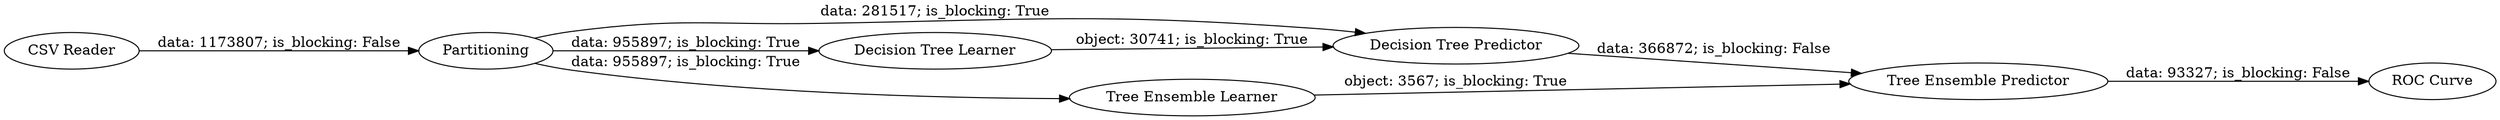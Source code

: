 digraph {
	"-4606554759428149334_14" [label="CSV Reader"]
	"-4606554759428149334_4" [label="Decision Tree Predictor"]
	"-4606554759428149334_5" [label=Partitioning]
	"-4606554759428149334_10" [label="Decision Tree Learner"]
	"-4606554759428149334_15" [label="Tree Ensemble Learner"]
	"-4606554759428149334_17" [label="ROC Curve"]
	"-4606554759428149334_16" [label="Tree Ensemble Predictor"]
	"-4606554759428149334_10" -> "-4606554759428149334_4" [label="object: 30741; is_blocking: True"]
	"-4606554759428149334_14" -> "-4606554759428149334_5" [label="data: 1173807; is_blocking: False"]
	"-4606554759428149334_5" -> "-4606554759428149334_15" [label="data: 955897; is_blocking: True"]
	"-4606554759428149334_15" -> "-4606554759428149334_16" [label="object: 3567; is_blocking: True"]
	"-4606554759428149334_4" -> "-4606554759428149334_16" [label="data: 366872; is_blocking: False"]
	"-4606554759428149334_5" -> "-4606554759428149334_4" [label="data: 281517; is_blocking: True"]
	"-4606554759428149334_5" -> "-4606554759428149334_10" [label="data: 955897; is_blocking: True"]
	"-4606554759428149334_16" -> "-4606554759428149334_17" [label="data: 93327; is_blocking: False"]
	rankdir=LR
}
